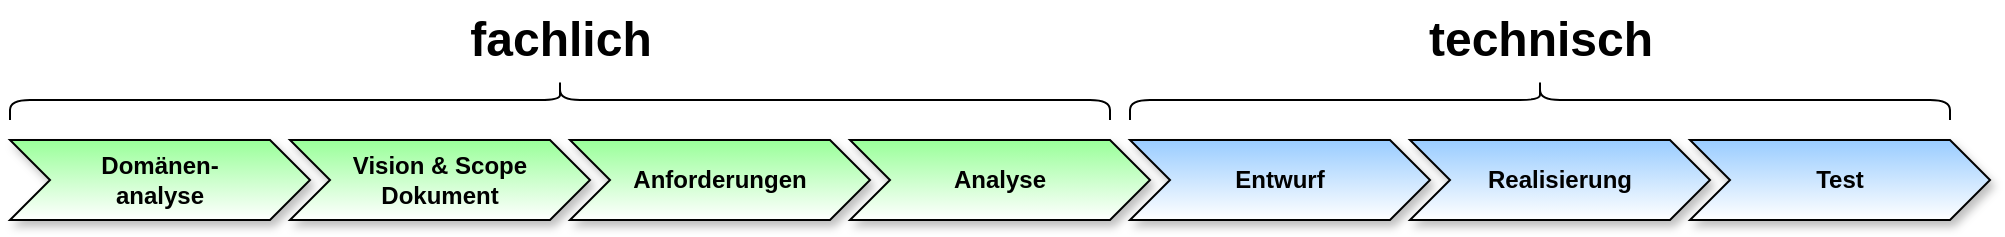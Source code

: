 <mxfile version="13.3.5" type="device"><diagram id="iGTC_qv4RBXrl1O3cFul" name="Page-1"><mxGraphModel dx="1108" dy="705" grid="1" gridSize="10" guides="1" tooltips="1" connect="1" arrows="1" fold="1" page="1" pageScale="1" pageWidth="827" pageHeight="1169" math="0" shadow="0"><root><mxCell id="0"/><mxCell id="1" parent="0"/><mxCell id="c42IYxXnzxxx-QTfwjJG-2" value="&lt;b&gt;Anforderungen&lt;/b&gt;" style="shape=step;perimeter=stepPerimeter;whiteSpace=wrap;html=1;fixedSize=1;gradientColor=#ffffff;fillColor=#99FF99;shadow=1;" vertex="1" parent="1"><mxGeometry x="280" y="80" width="150" height="40" as="geometry"/></mxCell><mxCell id="c42IYxXnzxxx-QTfwjJG-3" value="&lt;b&gt;Analyse&lt;/b&gt;" style="shape=step;perimeter=stepPerimeter;whiteSpace=wrap;html=1;fixedSize=1;gradientColor=#ffffff;fillColor=#99FF99;shadow=1;" vertex="1" parent="1"><mxGeometry x="420" y="80" width="150" height="40" as="geometry"/></mxCell><mxCell id="c42IYxXnzxxx-QTfwjJG-4" value="&lt;b&gt;Entwurf&lt;/b&gt;" style="shape=step;perimeter=stepPerimeter;whiteSpace=wrap;html=1;fixedSize=1;fillColor=#99CCFF;gradientColor=#ffffff;shadow=1;" vertex="1" parent="1"><mxGeometry x="560" y="80" width="150" height="40" as="geometry"/></mxCell><mxCell id="c42IYxXnzxxx-QTfwjJG-5" value="&lt;b&gt;Realisierung&lt;/b&gt;" style="shape=step;perimeter=stepPerimeter;whiteSpace=wrap;html=1;fixedSize=1;gradientColor=#ffffff;fillColor=#99CCFF;shadow=1;" vertex="1" parent="1"><mxGeometry x="700" y="80" width="150" height="40" as="geometry"/></mxCell><mxCell id="c42IYxXnzxxx-QTfwjJG-6" value="&lt;b&gt;Test&lt;/b&gt;" style="shape=step;perimeter=stepPerimeter;whiteSpace=wrap;html=1;fixedSize=1;gradientColor=#ffffff;fillColor=#99CCFF;shadow=1;" vertex="1" parent="1"><mxGeometry x="840" y="80" width="150" height="40" as="geometry"/></mxCell><mxCell id="c42IYxXnzxxx-QTfwjJG-13" value="&lt;b&gt;Domänen-&lt;br&gt;analyse&lt;br&gt;&lt;/b&gt;" style="shape=step;perimeter=stepPerimeter;whiteSpace=wrap;html=1;fixedSize=1;gradientColor=#ffffff;fillColor=#99FF99;shadow=1;" vertex="1" parent="1"><mxGeometry y="80" width="150" height="40" as="geometry"/></mxCell><mxCell id="c42IYxXnzxxx-QTfwjJG-14" value="&lt;b&gt;Vision &amp;amp; Scope&lt;br&gt;Dokument&lt;br&gt;&lt;/b&gt;" style="shape=step;perimeter=stepPerimeter;whiteSpace=wrap;html=1;fixedSize=1;gradientColor=#ffffff;fillColor=#99FF99;shadow=1;" vertex="1" parent="1"><mxGeometry x="140" y="80" width="150" height="40" as="geometry"/></mxCell><mxCell id="c42IYxXnzxxx-QTfwjJG-16" value="" style="shape=curlyBracket;whiteSpace=wrap;html=1;rounded=1;fillColor=#99FF99;gradientColor=#ffffff;direction=south;size=0.5;" vertex="1" parent="1"><mxGeometry y="50" width="550" height="20" as="geometry"/></mxCell><mxCell id="c42IYxXnzxxx-QTfwjJG-17" value="fachlich" style="text;strokeColor=none;fillColor=none;html=1;fontSize=24;fontStyle=1;verticalAlign=middle;align=center;" vertex="1" parent="1"><mxGeometry x="225" y="10" width="100" height="40" as="geometry"/></mxCell><mxCell id="c42IYxXnzxxx-QTfwjJG-18" value="" style="shape=curlyBracket;whiteSpace=wrap;html=1;rounded=1;fillColor=#99FF99;gradientColor=#ffffff;direction=south;size=0.5;" vertex="1" parent="1"><mxGeometry x="560" y="50" width="410" height="20" as="geometry"/></mxCell><mxCell id="c42IYxXnzxxx-QTfwjJG-19" value="technisch" style="text;strokeColor=none;fillColor=none;html=1;fontSize=24;fontStyle=1;verticalAlign=middle;align=center;" vertex="1" parent="1"><mxGeometry x="715" y="10" width="100" height="40" as="geometry"/></mxCell></root></mxGraphModel></diagram></mxfile>